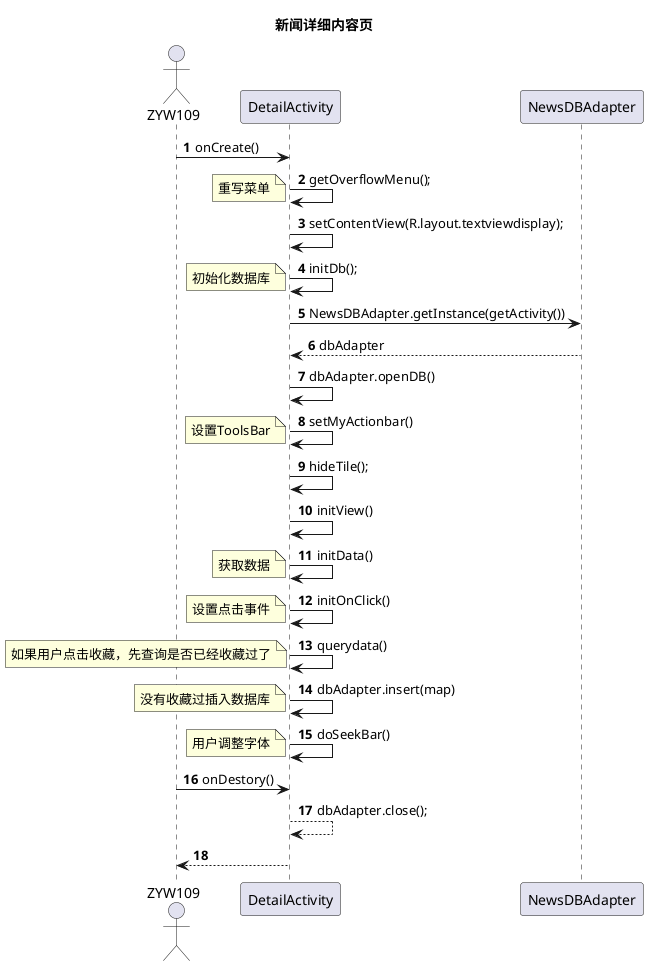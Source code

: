 @startuml
actor ZYW109
title 新闻详细内容页
autonumber
ZYW109 -> DetailActivity:onCreate()
DetailActivity -> DetailActivity:getOverflowMenu();
note left: 重写菜单
DetailActivity -> DetailActivity: setContentView(R.layout.textviewdisplay);
DetailActivity -> DetailActivity: initDb();
note left: 初始化数据库
DetailActivity -> NewsDBAdapter: NewsDBAdapter.getInstance(getActivity())
NewsDBAdapter --> DetailActivity: dbAdapter
DetailActivity -> DetailActivity: dbAdapter.openDB()
DetailActivity -> DetailActivity:  setMyActionbar()
note left: 设置ToolsBar
DetailActivity -> DetailActivity:hideTile();
DetailActivity -> DetailActivity:initView()
DetailActivity -> DetailActivity:initData()
note left: 获取数据
DetailActivity -> DetailActivity:initOnClick()
note left: 设置点击事件
DetailActivity -> DetailActivity:querydata()
note left: 如果用户点击收藏，先查询是否已经收藏过了
DetailActivity -> DetailActivity:dbAdapter.insert(map)
note left: 没有收藏过插入数据库
DetailActivity -> DetailActivity: doSeekBar()
note left: 用户调整字体
ZYW109 -> DetailActivity:onDestory()
DetailActivity --> DetailActivity:dbAdapter.close();
DetailActivity --> ZYW109:
@enduml